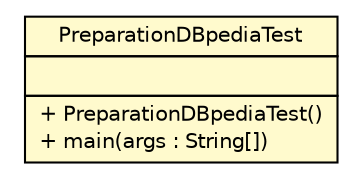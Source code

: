 #!/usr/local/bin/dot
#
# Class diagram 
# Generated by UMLGraph version R5_6-24-gf6e263 (http://www.umlgraph.org/)
#

digraph G {
	edge [fontname="Helvetica",fontsize=10,labelfontname="Helvetica",labelfontsize=10];
	node [fontname="Helvetica",fontsize=10,shape=plaintext];
	nodesep=0.25;
	ranksep=0.5;
	// de.tud.plt.r43ples.client.PreparationDBpediaTest
	c1172 [label=<<table title="de.tud.plt.r43ples.client.PreparationDBpediaTest" border="0" cellborder="1" cellspacing="0" cellpadding="2" port="p" bgcolor="lemonChiffon" href="./PreparationDBpediaTest.html">
		<tr><td><table border="0" cellspacing="0" cellpadding="1">
<tr><td align="center" balign="center"> PreparationDBpediaTest </td></tr>
		</table></td></tr>
		<tr><td><table border="0" cellspacing="0" cellpadding="1">
<tr><td align="left" balign="left">  </td></tr>
		</table></td></tr>
		<tr><td><table border="0" cellspacing="0" cellpadding="1">
<tr><td align="left" balign="left"> + PreparationDBpediaTest() </td></tr>
<tr><td align="left" balign="left"> + main(args : String[]) </td></tr>
		</table></td></tr>
		</table>>, URL="./PreparationDBpediaTest.html", fontname="Helvetica", fontcolor="black", fontsize=10.0];
}

